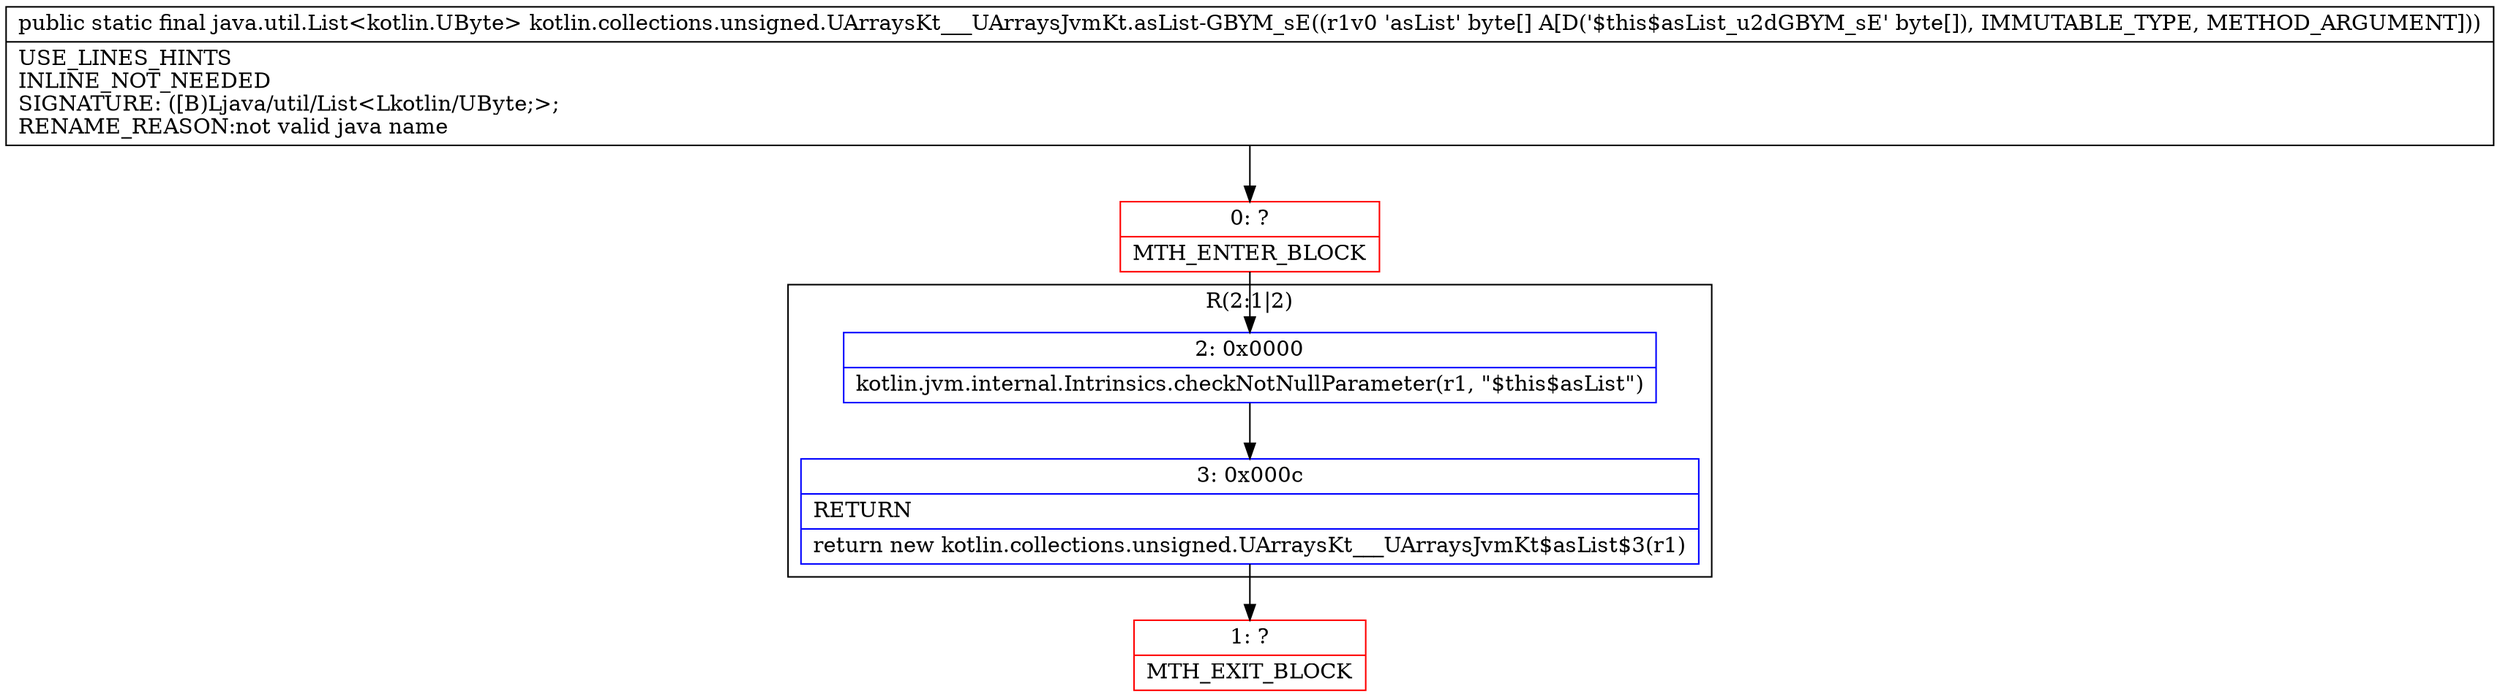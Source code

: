 digraph "CFG forkotlin.collections.unsigned.UArraysKt___UArraysJvmKt.asList\-GBYM_sE([B)Ljava\/util\/List;" {
subgraph cluster_Region_952524157 {
label = "R(2:1|2)";
node [shape=record,color=blue];
Node_2 [shape=record,label="{2\:\ 0x0000|kotlin.jvm.internal.Intrinsics.checkNotNullParameter(r1, \"$this$asList\")\l}"];
Node_3 [shape=record,label="{3\:\ 0x000c|RETURN\l|return new kotlin.collections.unsigned.UArraysKt___UArraysJvmKt$asList$3(r1)\l}"];
}
Node_0 [shape=record,color=red,label="{0\:\ ?|MTH_ENTER_BLOCK\l}"];
Node_1 [shape=record,color=red,label="{1\:\ ?|MTH_EXIT_BLOCK\l}"];
MethodNode[shape=record,label="{public static final java.util.List\<kotlin.UByte\> kotlin.collections.unsigned.UArraysKt___UArraysJvmKt.asList\-GBYM_sE((r1v0 'asList' byte[] A[D('$this$asList_u2dGBYM_sE' byte[]), IMMUTABLE_TYPE, METHOD_ARGUMENT]))  | USE_LINES_HINTS\lINLINE_NOT_NEEDED\lSIGNATURE: ([B)Ljava\/util\/List\<Lkotlin\/UByte;\>;\lRENAME_REASON:not valid java name\l}"];
MethodNode -> Node_0;Node_2 -> Node_3;
Node_3 -> Node_1;
Node_0 -> Node_2;
}

